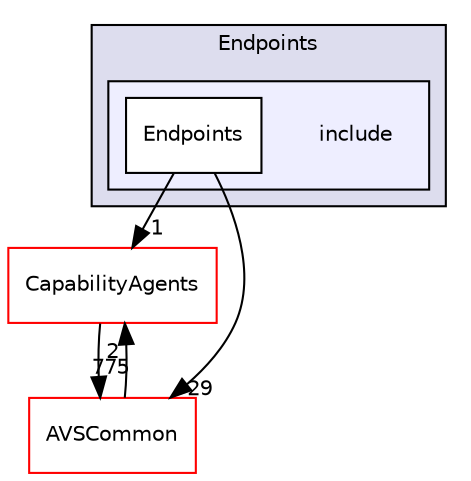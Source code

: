 digraph "/home/ANT.AMAZON.COM/womw/workplace/1.19_release/doxy/avs-device-sdk/Endpoints/include" {
  compound=true
  node [ fontsize="10", fontname="Helvetica"];
  edge [ labelfontsize="10", labelfontname="Helvetica"];
  subgraph clusterdir_0a90cfc4c6fc93350190d2c91cca5e69 {
    graph [ bgcolor="#ddddee", pencolor="black", label="Endpoints" fontname="Helvetica", fontsize="10", URL="dir_0a90cfc4c6fc93350190d2c91cca5e69.html"]
  subgraph clusterdir_7a58df4bcbb68d87015859ee7ca53249 {
    graph [ bgcolor="#eeeeff", pencolor="black", label="" URL="dir_7a58df4bcbb68d87015859ee7ca53249.html"];
    dir_7a58df4bcbb68d87015859ee7ca53249 [shape=plaintext label="include"];
    dir_8059b77ea61b795319c9c4a7723ac991 [shape=box label="Endpoints" color="black" fillcolor="white" style="filled" URL="dir_8059b77ea61b795319c9c4a7723ac991.html"];
  }
  }
  dir_7cf910bd1d7603f12ef47ff650cec893 [shape=box label="CapabilityAgents" fillcolor="white" style="filled" color="red" URL="dir_7cf910bd1d7603f12ef47ff650cec893.html"];
  dir_13e65effb2bde530b17b3d5eefcd0266 [shape=box label="AVSCommon" fillcolor="white" style="filled" color="red" URL="dir_13e65effb2bde530b17b3d5eefcd0266.html"];
  dir_8059b77ea61b795319c9c4a7723ac991->dir_7cf910bd1d7603f12ef47ff650cec893 [headlabel="1", labeldistance=1.5 headhref="dir_000297_000056.html"];
  dir_8059b77ea61b795319c9c4a7723ac991->dir_13e65effb2bde530b17b3d5eefcd0266 [headlabel="29", labeldistance=1.5 headhref="dir_000297_000017.html"];
  dir_7cf910bd1d7603f12ef47ff650cec893->dir_13e65effb2bde530b17b3d5eefcd0266 [headlabel="775", labeldistance=1.5 headhref="dir_000056_000017.html"];
  dir_13e65effb2bde530b17b3d5eefcd0266->dir_7cf910bd1d7603f12ef47ff650cec893 [headlabel="2", labeldistance=1.5 headhref="dir_000017_000056.html"];
}
